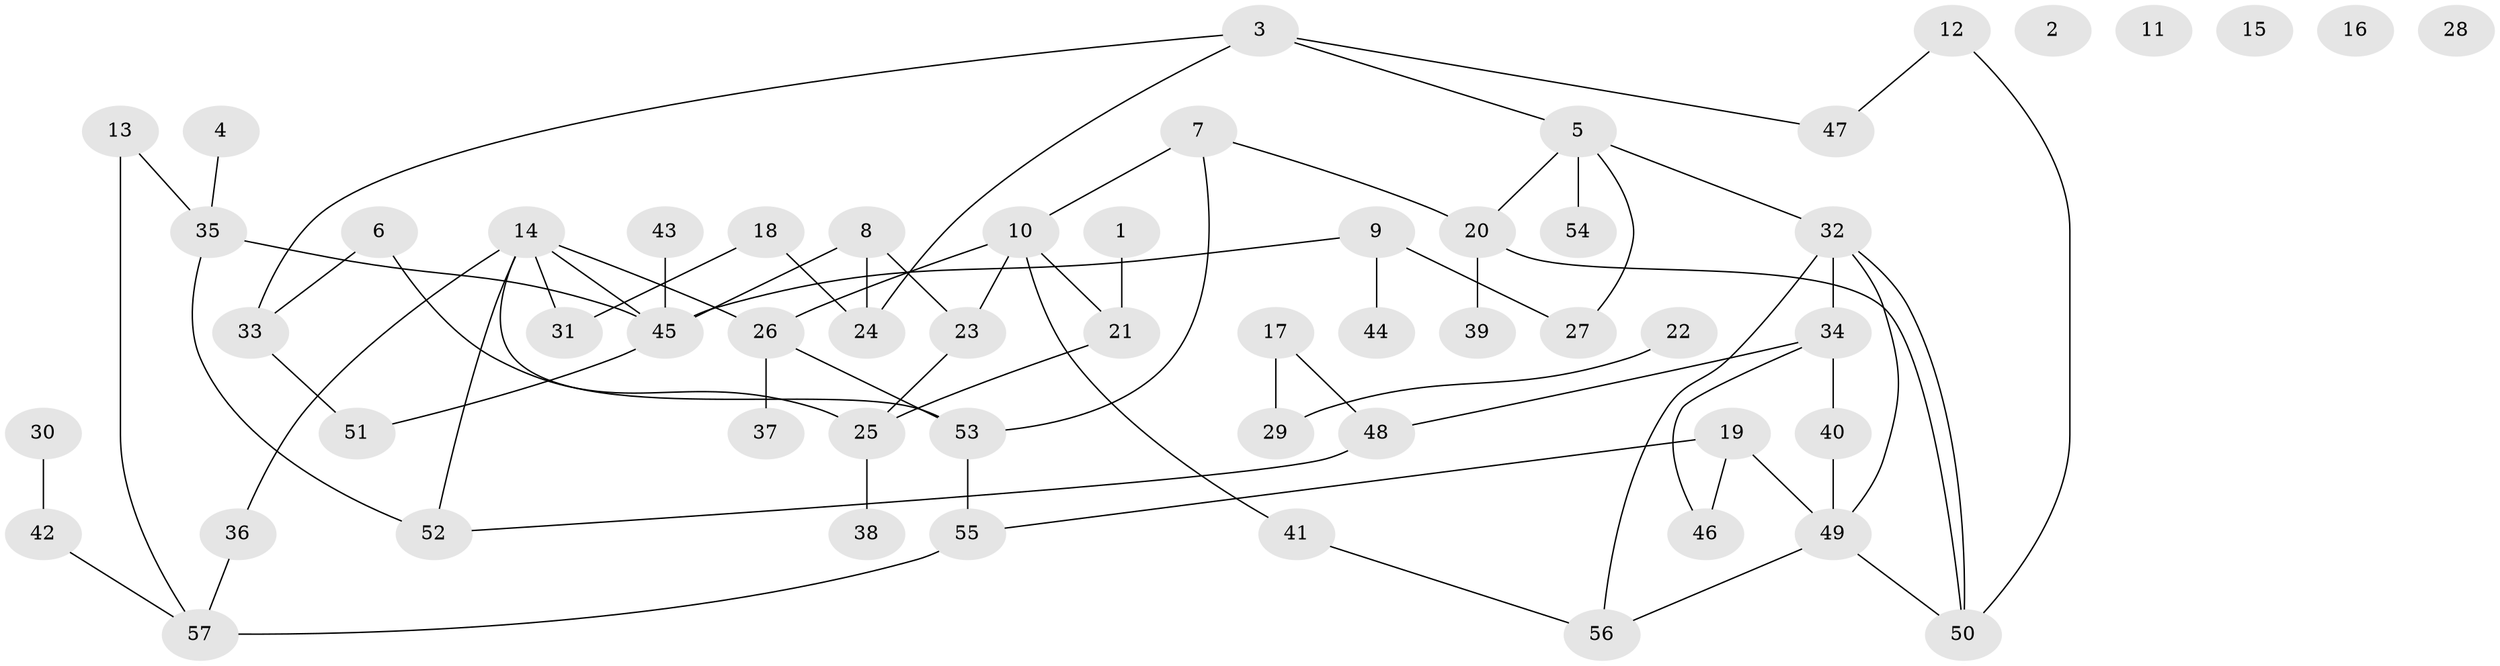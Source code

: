 // Generated by graph-tools (version 1.1) at 2025/33/03/09/25 02:33:27]
// undirected, 57 vertices, 72 edges
graph export_dot {
graph [start="1"]
  node [color=gray90,style=filled];
  1;
  2;
  3;
  4;
  5;
  6;
  7;
  8;
  9;
  10;
  11;
  12;
  13;
  14;
  15;
  16;
  17;
  18;
  19;
  20;
  21;
  22;
  23;
  24;
  25;
  26;
  27;
  28;
  29;
  30;
  31;
  32;
  33;
  34;
  35;
  36;
  37;
  38;
  39;
  40;
  41;
  42;
  43;
  44;
  45;
  46;
  47;
  48;
  49;
  50;
  51;
  52;
  53;
  54;
  55;
  56;
  57;
  1 -- 21;
  3 -- 5;
  3 -- 24;
  3 -- 33;
  3 -- 47;
  4 -- 35;
  5 -- 20;
  5 -- 27;
  5 -- 32;
  5 -- 54;
  6 -- 25;
  6 -- 33;
  7 -- 10;
  7 -- 20;
  7 -- 53;
  8 -- 23;
  8 -- 24;
  8 -- 45;
  9 -- 27;
  9 -- 44;
  9 -- 45;
  10 -- 21;
  10 -- 23;
  10 -- 26;
  10 -- 41;
  12 -- 47;
  12 -- 50;
  13 -- 35;
  13 -- 57;
  14 -- 26;
  14 -- 31;
  14 -- 36;
  14 -- 45;
  14 -- 52;
  14 -- 53;
  17 -- 29;
  17 -- 48;
  18 -- 24;
  18 -- 31;
  19 -- 46;
  19 -- 49;
  19 -- 55;
  20 -- 39;
  20 -- 50;
  21 -- 25;
  22 -- 29;
  23 -- 25;
  25 -- 38;
  26 -- 37;
  26 -- 53;
  30 -- 42;
  32 -- 34;
  32 -- 49;
  32 -- 50;
  32 -- 56;
  33 -- 51;
  34 -- 40;
  34 -- 46;
  34 -- 48;
  35 -- 45;
  35 -- 52;
  36 -- 57;
  40 -- 49;
  41 -- 56;
  42 -- 57;
  43 -- 45;
  45 -- 51;
  48 -- 52;
  49 -- 50;
  49 -- 56;
  53 -- 55;
  55 -- 57;
}
